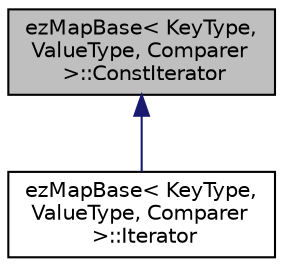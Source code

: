 digraph "ezMapBase&lt; KeyType, ValueType, Comparer &gt;::ConstIterator"
{
 // LATEX_PDF_SIZE
  edge [fontname="Helvetica",fontsize="10",labelfontname="Helvetica",labelfontsize="10"];
  node [fontname="Helvetica",fontsize="10",shape=record];
  Node1 [label="ezMapBase\< KeyType,\l ValueType, Comparer\l \>::ConstIterator",height=0.2,width=0.4,color="black", fillcolor="grey75", style="filled", fontcolor="black",tooltip="Base class for all iterators."];
  Node1 -> Node2 [dir="back",color="midnightblue",fontsize="10",style="solid",fontname="Helvetica"];
  Node2 [label="ezMapBase\< KeyType,\l ValueType, Comparer\l \>::Iterator",height=0.2,width=0.4,color="black", fillcolor="white", style="filled",URL="$da/d8e/structez_map_base_1_1_iterator.htm",tooltip="Forward Iterator to iterate over all elements in sorted order."];
}
